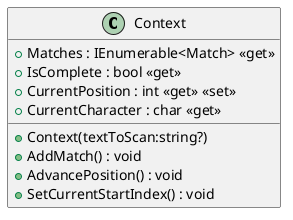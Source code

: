 @startuml
class Context {
    + Context(textToScan:string?)
    + Matches : IEnumerable<Match> <<get>>
    + IsComplete : bool <<get>>
    + CurrentPosition : int <<get>> <<set>>
    + CurrentCharacter : char <<get>>
    + AddMatch() : void
    + AdvancePosition() : void
    + SetCurrentStartIndex() : void
}
@enduml
